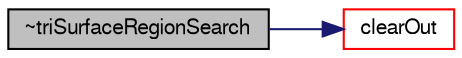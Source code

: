 digraph "~triSurfaceRegionSearch"
{
  bgcolor="transparent";
  edge [fontname="FreeSans",fontsize="10",labelfontname="FreeSans",labelfontsize="10"];
  node [fontname="FreeSans",fontsize="10",shape=record];
  rankdir="LR";
  Node4 [label="~triSurfaceRegionSearch",height=0.2,width=0.4,color="black", fillcolor="grey75", style="filled", fontcolor="black"];
  Node4 -> Node5 [color="midnightblue",fontsize="10",style="solid",fontname="FreeSans"];
  Node5 [label="clearOut",height=0.2,width=0.4,color="red",URL="$a25526.html#af320697688df08f1438d37a86bcaf25d",tooltip="Clear storage. "];
}
